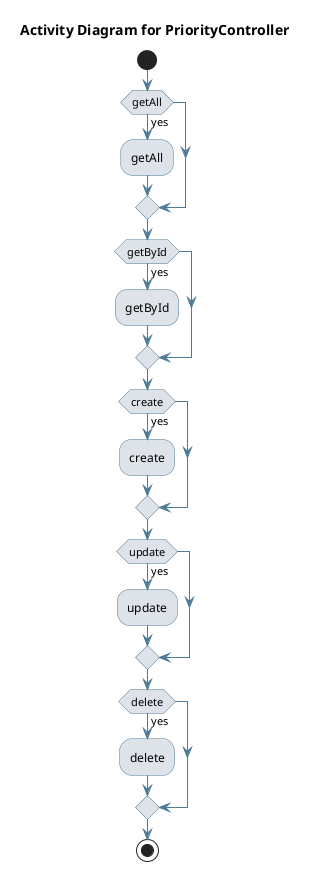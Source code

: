 @startuml
skinparam activity {
 BackgroundColor #DEE3E9 
 BorderColor #4D7A97 
 ArrowColor #4D7A97 
}
!pragma useVerticalIf on
start
title Activity Diagram for PriorityController

if (getAll) then (yes)
:getAll;
endif
if (getById) then (yes)
:getById;
endif
if (create) then (yes)
:create;
endif
if (update) then (yes)
:update;
endif
if (delete) then (yes)
:delete;
endif
stop
@enduml
